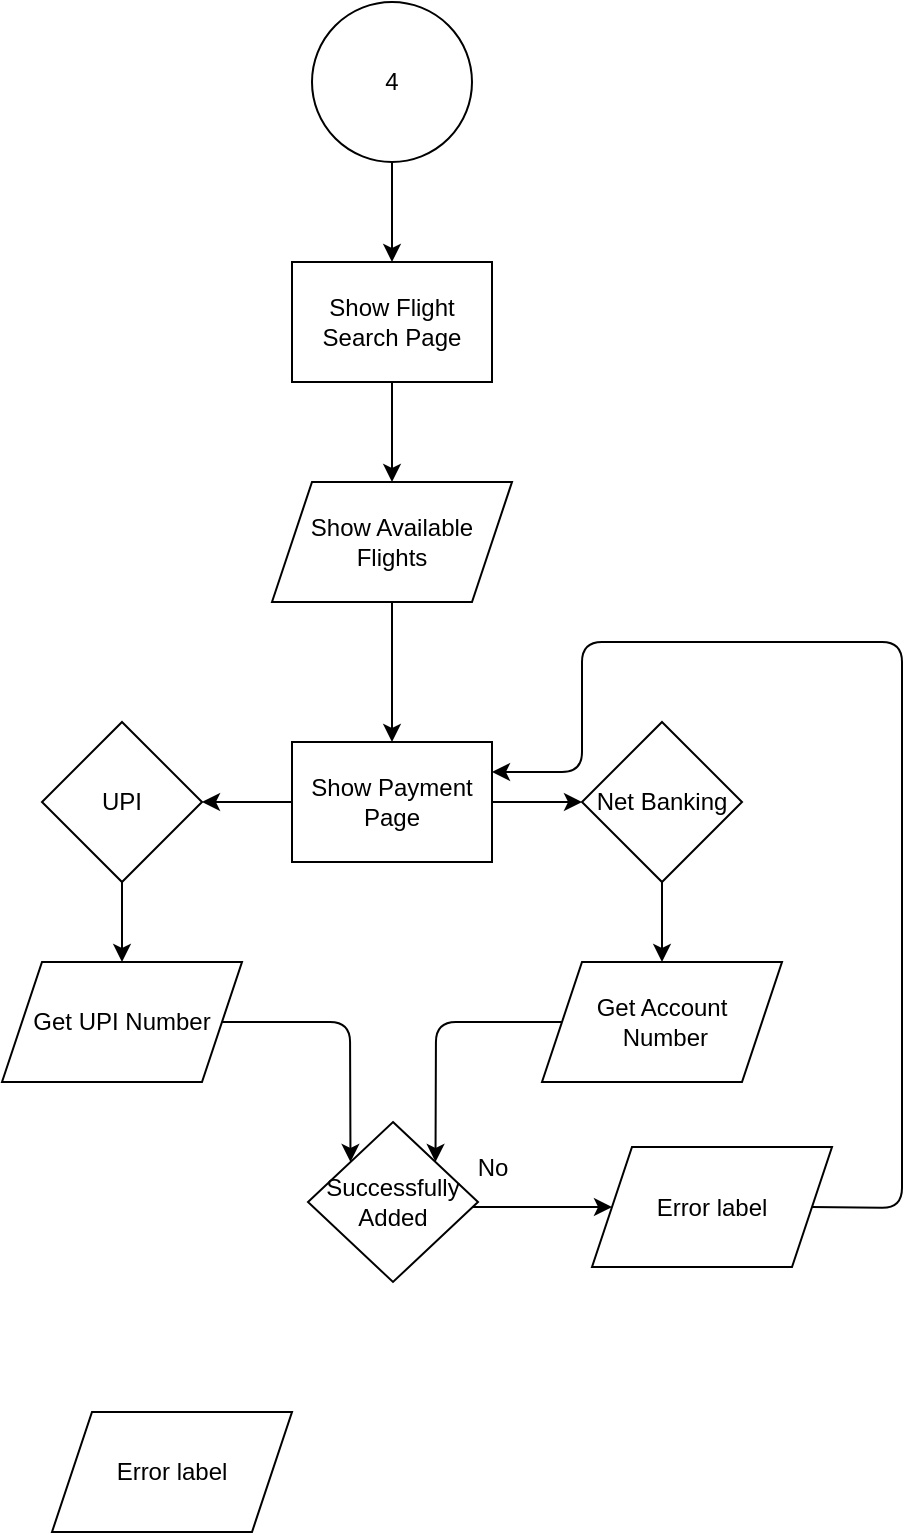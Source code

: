 <mxfile>
    <diagram id="l10EYtrDmgPrXIjbh8fQ" name="Page-1">
        <mxGraphModel dx="979" dy="559" grid="1" gridSize="10" guides="1" tooltips="1" connect="1" arrows="1" fold="1" page="1" pageScale="1" pageWidth="850" pageHeight="1100" math="0" shadow="0">
            <root>
                <mxCell id="0"/>
                <mxCell id="1" parent="0"/>
                <mxCell id="2" value="" style="edgeStyle=none;html=1;" edge="1" parent="1">
                    <mxGeometry relative="1" as="geometry">
                        <mxPoint x="425.0" y="130" as="targetPoint"/>
                        <mxPoint x="425" y="70" as="sourcePoint"/>
                    </mxGeometry>
                </mxCell>
                <mxCell id="3" value="4" style="ellipse;whiteSpace=wrap;html=1;aspect=fixed;" vertex="1" parent="1">
                    <mxGeometry x="385" width="80" height="80" as="geometry"/>
                </mxCell>
                <mxCell id="4" value="" style="edgeStyle=none;html=1;exitX=0.5;exitY=1;exitDx=0;exitDy=0;" edge="1" parent="1" source="14">
                    <mxGeometry relative="1" as="geometry">
                        <mxPoint x="435.0" y="300" as="sourcePoint"/>
                        <mxPoint x="425.0" y="370" as="targetPoint"/>
                    </mxGeometry>
                </mxCell>
                <mxCell id="40" value="" style="edgeStyle=none;html=1;" edge="1" parent="1" target="38">
                    <mxGeometry relative="1" as="geometry">
                        <mxPoint x="290" y="440" as="sourcePoint"/>
                    </mxGeometry>
                </mxCell>
                <mxCell id="14" value="Show Available Flights" style="shape=parallelogram;perimeter=parallelogramPerimeter;whiteSpace=wrap;html=1;fixedSize=1;" vertex="1" parent="1">
                    <mxGeometry x="365" y="240" width="120" height="60" as="geometry"/>
                </mxCell>
                <mxCell id="25" value="" style="edgeStyle=none;html=1;" edge="1" parent="1" source="26" target="14">
                    <mxGeometry relative="1" as="geometry"/>
                </mxCell>
                <mxCell id="26" value="Show Flight Search Page" style="whiteSpace=wrap;html=1;" vertex="1" parent="1">
                    <mxGeometry x="375" y="130" width="100" height="60" as="geometry"/>
                </mxCell>
                <mxCell id="34" value="" style="edgeStyle=none;html=1;" edge="1" parent="1" source="29" target="31">
                    <mxGeometry relative="1" as="geometry"/>
                </mxCell>
                <mxCell id="36" value="" style="edgeStyle=none;html=1;" edge="1" parent="1" source="29">
                    <mxGeometry relative="1" as="geometry">
                        <mxPoint x="330" y="400" as="targetPoint"/>
                    </mxGeometry>
                </mxCell>
                <mxCell id="29" value="Show Payment Page" style="whiteSpace=wrap;html=1;" vertex="1" parent="1">
                    <mxGeometry x="375" y="370" width="100" height="60" as="geometry"/>
                </mxCell>
                <mxCell id="41" value="" style="edgeStyle=none;html=1;" edge="1" parent="1" source="31" target="39">
                    <mxGeometry relative="1" as="geometry"/>
                </mxCell>
                <mxCell id="31" value="Net Banking" style="rhombus;whiteSpace=wrap;html=1;" vertex="1" parent="1">
                    <mxGeometry x="520" y="360" width="80" height="80" as="geometry"/>
                </mxCell>
                <mxCell id="44" style="edgeStyle=none;html=1;exitX=1;exitY=0.5;exitDx=0;exitDy=0;entryX=0;entryY=0;entryDx=0;entryDy=0;" edge="1" parent="1" source="38" target="43">
                    <mxGeometry relative="1" as="geometry">
                        <Array as="points">
                            <mxPoint x="404" y="510"/>
                        </Array>
                    </mxGeometry>
                </mxCell>
                <mxCell id="38" value="Get UPI Number" style="shape=parallelogram;perimeter=parallelogramPerimeter;whiteSpace=wrap;html=1;fixedSize=1;" vertex="1" parent="1">
                    <mxGeometry x="230" y="480" width="120" height="60" as="geometry"/>
                </mxCell>
                <mxCell id="45" style="edgeStyle=none;html=1;exitX=0;exitY=0.5;exitDx=0;exitDy=0;entryX=1;entryY=0;entryDx=0;entryDy=0;" edge="1" parent="1" source="39" target="43">
                    <mxGeometry relative="1" as="geometry">
                        <Array as="points">
                            <mxPoint x="447" y="510"/>
                        </Array>
                    </mxGeometry>
                </mxCell>
                <mxCell id="39" value="Get Account&lt;br&gt;&amp;nbsp;Number" style="shape=parallelogram;perimeter=parallelogramPerimeter;whiteSpace=wrap;html=1;fixedSize=1;" vertex="1" parent="1">
                    <mxGeometry x="500" y="480" width="120" height="60" as="geometry"/>
                </mxCell>
                <mxCell id="42" value="UPI" style="rhombus;whiteSpace=wrap;html=1;" vertex="1" parent="1">
                    <mxGeometry x="250" y="360" width="80" height="80" as="geometry"/>
                </mxCell>
                <mxCell id="43" value="Successfully&lt;br&gt;Added" style="rhombus;whiteSpace=wrap;html=1;" vertex="1" parent="1">
                    <mxGeometry x="383" y="560" width="85" height="80" as="geometry"/>
                </mxCell>
                <mxCell id="46" value="" style="edgeStyle=none;html=1;" edge="1" parent="1" target="47">
                    <mxGeometry relative="1" as="geometry">
                        <mxPoint x="465" y="602.5" as="sourcePoint"/>
                    </mxGeometry>
                </mxCell>
                <mxCell id="49" style="edgeStyle=none;html=1;exitX=1;exitY=0.5;exitDx=0;exitDy=0;entryX=1;entryY=0.25;entryDx=0;entryDy=0;" edge="1" parent="1" source="47" target="29">
                    <mxGeometry relative="1" as="geometry">
                        <Array as="points">
                            <mxPoint x="680" y="603"/>
                            <mxPoint x="680" y="320"/>
                            <mxPoint x="520" y="320"/>
                            <mxPoint x="520" y="385"/>
                        </Array>
                    </mxGeometry>
                </mxCell>
                <mxCell id="47" value="Error label" style="shape=parallelogram;perimeter=parallelogramPerimeter;whiteSpace=wrap;html=1;fixedSize=1;" vertex="1" parent="1">
                    <mxGeometry x="525" y="572.5" width="120" height="60" as="geometry"/>
                </mxCell>
                <mxCell id="48" value="No" style="text;html=1;align=center;verticalAlign=middle;resizable=0;points=[];autosize=1;strokeColor=none;fillColor=none;" vertex="1" parent="1">
                    <mxGeometry x="455" y="567.5" width="40" height="30" as="geometry"/>
                </mxCell>
                <mxCell id="51" value="Error label" style="shape=parallelogram;perimeter=parallelogramPerimeter;whiteSpace=wrap;html=1;fixedSize=1;" vertex="1" parent="1">
                    <mxGeometry x="255" y="705" width="120" height="60" as="geometry"/>
                </mxCell>
            </root>
        </mxGraphModel>
    </diagram>
</mxfile>